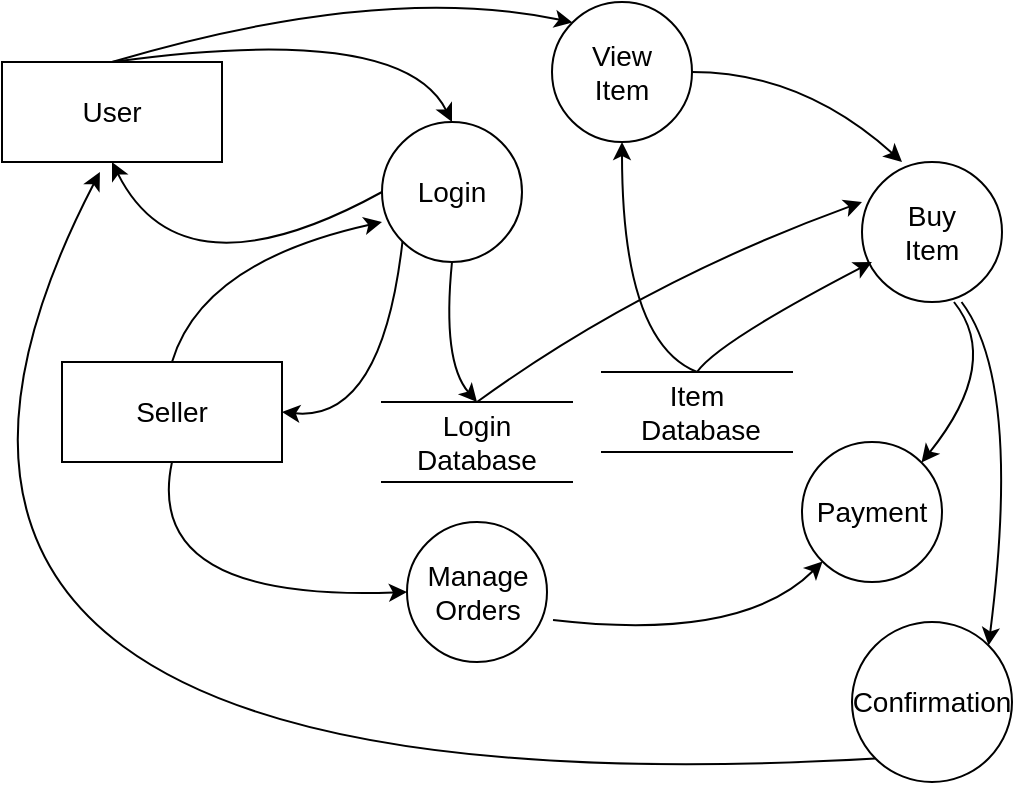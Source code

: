 <mxfile version="20.5.3" type="github">
  <diagram id="C5RBs43oDa-KdzZeNtuy" name="Page-1">
    <mxGraphModel dx="1038" dy="564" grid="1" gridSize="10" guides="1" tooltips="1" connect="1" arrows="1" fold="1" page="1" pageScale="1" pageWidth="827" pageHeight="1169" math="0" shadow="0">
      <root>
        <mxCell id="WIyWlLk6GJQsqaUBKTNV-0" />
        <mxCell id="WIyWlLk6GJQsqaUBKTNV-1" parent="WIyWlLk6GJQsqaUBKTNV-0" />
        <mxCell id="XqiACqFs13YfBnQOKo07-0" value="&lt;font style=&quot;font-size: 14px;&quot;&gt;User&lt;/font&gt;" style="rounded=0;whiteSpace=wrap;html=1;" parent="WIyWlLk6GJQsqaUBKTNV-1" vertex="1">
          <mxGeometry x="140" y="120" width="110" height="50" as="geometry" />
        </mxCell>
        <mxCell id="XqiACqFs13YfBnQOKo07-1" value="Login" style="ellipse;whiteSpace=wrap;html=1;aspect=fixed;fontSize=14;" parent="WIyWlLk6GJQsqaUBKTNV-1" vertex="1">
          <mxGeometry x="330" y="150" width="70" height="70" as="geometry" />
        </mxCell>
        <mxCell id="XqiACqFs13YfBnQOKo07-2" value="&lt;div&gt;View&lt;/div&gt;&lt;div&gt;Item&lt;br&gt;&lt;/div&gt;" style="ellipse;whiteSpace=wrap;html=1;aspect=fixed;fontSize=14;" parent="WIyWlLk6GJQsqaUBKTNV-1" vertex="1">
          <mxGeometry x="415" y="90" width="70" height="70" as="geometry" />
        </mxCell>
        <mxCell id="XqiACqFs13YfBnQOKo07-3" value="" style="curved=1;endArrow=classic;html=1;rounded=0;fontSize=14;exitX=0.5;exitY=0;exitDx=0;exitDy=0;entryX=0.5;entryY=0;entryDx=0;entryDy=0;" parent="WIyWlLk6GJQsqaUBKTNV-1" source="XqiACqFs13YfBnQOKo07-0" target="XqiACqFs13YfBnQOKo07-1" edge="1">
          <mxGeometry width="50" height="50" relative="1" as="geometry">
            <mxPoint x="490" y="320" as="sourcePoint" />
            <mxPoint x="540" y="270" as="targetPoint" />
            <Array as="points">
              <mxPoint x="340" y="100" />
            </Array>
          </mxGeometry>
        </mxCell>
        <mxCell id="XqiACqFs13YfBnQOKo07-4" value="" style="curved=1;endArrow=classic;html=1;rounded=0;fontSize=14;exitX=0.5;exitY=0;exitDx=0;exitDy=0;entryX=0;entryY=0;entryDx=0;entryDy=0;" parent="WIyWlLk6GJQsqaUBKTNV-1" source="XqiACqFs13YfBnQOKo07-0" target="XqiACqFs13YfBnQOKo07-2" edge="1">
          <mxGeometry width="50" height="50" relative="1" as="geometry">
            <mxPoint x="215" y="140" as="sourcePoint" />
            <mxPoint x="375" y="190" as="targetPoint" />
            <Array as="points">
              <mxPoint x="330" y="80" />
            </Array>
          </mxGeometry>
        </mxCell>
        <mxCell id="XqiACqFs13YfBnQOKo07-6" value="Login Database" style="shape=partialRectangle;whiteSpace=wrap;html=1;left=0;right=0;fillColor=none;fontSize=14;" parent="WIyWlLk6GJQsqaUBKTNV-1" vertex="1">
          <mxGeometry x="330" y="290" width="95" height="40" as="geometry" />
        </mxCell>
        <mxCell id="XqiACqFs13YfBnQOKo07-7" value="" style="curved=1;endArrow=classic;html=1;rounded=0;fontSize=14;exitX=0.5;exitY=1;exitDx=0;exitDy=0;entryX=0.5;entryY=0;entryDx=0;entryDy=0;" parent="WIyWlLk6GJQsqaUBKTNV-1" source="XqiACqFs13YfBnQOKo07-1" target="XqiACqFs13YfBnQOKo07-6" edge="1">
          <mxGeometry width="50" height="50" relative="1" as="geometry">
            <mxPoint x="190" y="250" as="sourcePoint" />
            <mxPoint x="350" y="300" as="targetPoint" />
            <Array as="points">
              <mxPoint x="360" y="270" />
            </Array>
          </mxGeometry>
        </mxCell>
        <mxCell id="XqiACqFs13YfBnQOKo07-9" value="" style="curved=1;endArrow=classic;html=1;rounded=0;fontSize=14;exitX=0;exitY=0.5;exitDx=0;exitDy=0;entryX=0.5;entryY=1;entryDx=0;entryDy=0;" parent="WIyWlLk6GJQsqaUBKTNV-1" source="XqiACqFs13YfBnQOKo07-1" target="XqiACqFs13YfBnQOKo07-0" edge="1">
          <mxGeometry width="50" height="50" relative="1" as="geometry">
            <mxPoint x="140" y="250" as="sourcePoint" />
            <mxPoint x="300" y="300" as="targetPoint" />
            <Array as="points">
              <mxPoint x="230" y="240" />
            </Array>
          </mxGeometry>
        </mxCell>
        <mxCell id="N_Yc9P-u4iu1EQPdL20P-0" value="&lt;font style=&quot;font-size: 14px;&quot;&gt;Seller&lt;/font&gt;" style="rounded=0;whiteSpace=wrap;html=1;" vertex="1" parent="WIyWlLk6GJQsqaUBKTNV-1">
          <mxGeometry x="170" y="270" width="110" height="50" as="geometry" />
        </mxCell>
        <mxCell id="N_Yc9P-u4iu1EQPdL20P-1" value="&lt;div&gt;Buy&lt;br&gt;&lt;/div&gt;&lt;div&gt;Item&lt;br&gt;&lt;/div&gt;" style="ellipse;whiteSpace=wrap;html=1;aspect=fixed;fontSize=14;" vertex="1" parent="WIyWlLk6GJQsqaUBKTNV-1">
          <mxGeometry x="570" y="170" width="70" height="70" as="geometry" />
        </mxCell>
        <mxCell id="N_Yc9P-u4iu1EQPdL20P-2" value="" style="curved=1;endArrow=classic;html=1;rounded=0;fontSize=14;exitX=1;exitY=0.5;exitDx=0;exitDy=0;entryX=0.286;entryY=0;entryDx=0;entryDy=0;entryPerimeter=0;" edge="1" parent="WIyWlLk6GJQsqaUBKTNV-1" source="XqiACqFs13YfBnQOKo07-2" target="N_Yc9P-u4iu1EQPdL20P-1">
          <mxGeometry width="50" height="50" relative="1" as="geometry">
            <mxPoint x="560" y="120" as="sourcePoint" />
            <mxPoint x="720" y="170" as="targetPoint" />
            <Array as="points">
              <mxPoint x="540" y="125" />
            </Array>
          </mxGeometry>
        </mxCell>
        <mxCell id="N_Yc9P-u4iu1EQPdL20P-3" value="" style="curved=1;endArrow=classic;html=1;rounded=0;fontSize=14;exitX=0.5;exitY=0;exitDx=0;exitDy=0;entryX=0;entryY=0.286;entryDx=0;entryDy=0;entryPerimeter=0;" edge="1" parent="WIyWlLk6GJQsqaUBKTNV-1" source="XqiACqFs13YfBnQOKo07-6" target="N_Yc9P-u4iu1EQPdL20P-1">
          <mxGeometry width="50" height="50" relative="1" as="geometry">
            <mxPoint x="470" y="250" as="sourcePoint" />
            <mxPoint x="536.02" y="295" as="targetPoint" />
            <Array as="points">
              <mxPoint x="460" y="230" />
            </Array>
          </mxGeometry>
        </mxCell>
        <mxCell id="N_Yc9P-u4iu1EQPdL20P-4" value="" style="curved=1;endArrow=classic;html=1;rounded=0;fontSize=14;exitX=0;exitY=1;exitDx=0;exitDy=0;entryX=1;entryY=0.5;entryDx=0;entryDy=0;" edge="1" parent="WIyWlLk6GJQsqaUBKTNV-1" source="XqiACqFs13YfBnQOKo07-1" target="N_Yc9P-u4iu1EQPdL20P-0">
          <mxGeometry width="50" height="50" relative="1" as="geometry">
            <mxPoint x="300" y="330" as="sourcePoint" />
            <mxPoint x="366.02" y="375" as="targetPoint" />
            <Array as="points">
              <mxPoint x="330" y="300" />
            </Array>
          </mxGeometry>
        </mxCell>
        <mxCell id="N_Yc9P-u4iu1EQPdL20P-5" value="" style="curved=1;endArrow=classic;html=1;rounded=0;fontSize=14;exitX=0.5;exitY=0;exitDx=0;exitDy=0;entryX=0;entryY=0.714;entryDx=0;entryDy=0;entryPerimeter=0;" edge="1" parent="WIyWlLk6GJQsqaUBKTNV-1" source="N_Yc9P-u4iu1EQPdL20P-0" target="XqiACqFs13YfBnQOKo07-1">
          <mxGeometry width="50" height="50" relative="1" as="geometry">
            <mxPoint x="460" y="330" as="sourcePoint" />
            <mxPoint x="526.02" y="375" as="targetPoint" />
            <Array as="points">
              <mxPoint x="240" y="220" />
            </Array>
          </mxGeometry>
        </mxCell>
        <mxCell id="N_Yc9P-u4iu1EQPdL20P-6" value="&lt;div&gt;Item&lt;/div&gt;&lt;div&gt;&amp;nbsp;Database&lt;/div&gt;" style="shape=partialRectangle;whiteSpace=wrap;html=1;left=0;right=0;fillColor=none;fontSize=14;" vertex="1" parent="WIyWlLk6GJQsqaUBKTNV-1">
          <mxGeometry x="440" y="275" width="95" height="40" as="geometry" />
        </mxCell>
        <mxCell id="N_Yc9P-u4iu1EQPdL20P-7" value="" style="curved=1;endArrow=classic;html=1;rounded=0;fontSize=14;exitX=0.5;exitY=0;exitDx=0;exitDy=0;entryX=0.5;entryY=1;entryDx=0;entryDy=0;" edge="1" parent="WIyWlLk6GJQsqaUBKTNV-1" source="N_Yc9P-u4iu1EQPdL20P-6" target="XqiACqFs13YfBnQOKo07-2">
          <mxGeometry width="50" height="50" relative="1" as="geometry">
            <mxPoint x="430" y="290.02" as="sourcePoint" />
            <mxPoint x="535" y="220.0" as="targetPoint" />
            <Array as="points">
              <mxPoint x="450" y="260" />
            </Array>
          </mxGeometry>
        </mxCell>
        <mxCell id="N_Yc9P-u4iu1EQPdL20P-8" value="" style="curved=1;endArrow=classic;html=1;rounded=0;fontSize=14;exitX=0.5;exitY=0;exitDx=0;exitDy=0;entryX=0.071;entryY=0.714;entryDx=0;entryDy=0;entryPerimeter=0;" edge="1" parent="WIyWlLk6GJQsqaUBKTNV-1" source="N_Yc9P-u4iu1EQPdL20P-6" target="N_Yc9P-u4iu1EQPdL20P-1">
          <mxGeometry width="50" height="50" relative="1" as="geometry">
            <mxPoint x="467.5" y="420" as="sourcePoint" />
            <mxPoint x="415" y="310" as="targetPoint" />
            <Array as="points">
              <mxPoint x="498" y="260" />
            </Array>
          </mxGeometry>
        </mxCell>
        <mxCell id="N_Yc9P-u4iu1EQPdL20P-9" value="Payment" style="ellipse;whiteSpace=wrap;html=1;aspect=fixed;fontSize=14;" vertex="1" parent="WIyWlLk6GJQsqaUBKTNV-1">
          <mxGeometry x="540" y="310" width="70" height="70" as="geometry" />
        </mxCell>
        <mxCell id="N_Yc9P-u4iu1EQPdL20P-10" value="" style="curved=1;endArrow=classic;html=1;rounded=0;fontSize=14;exitX=0.657;exitY=1;exitDx=0;exitDy=0;entryX=1;entryY=0;entryDx=0;entryDy=0;exitPerimeter=0;" edge="1" parent="WIyWlLk6GJQsqaUBKTNV-1" source="N_Yc9P-u4iu1EQPdL20P-1" target="N_Yc9P-u4iu1EQPdL20P-9">
          <mxGeometry width="50" height="50" relative="1" as="geometry">
            <mxPoint x="600" y="285" as="sourcePoint" />
            <mxPoint x="685.02" y="320" as="targetPoint" />
            <Array as="points">
              <mxPoint x="640" y="270" />
            </Array>
          </mxGeometry>
        </mxCell>
        <mxCell id="N_Yc9P-u4iu1EQPdL20P-11" value="&lt;div&gt;Manage&lt;/div&gt;&lt;div&gt;Orders&lt;br&gt;&lt;/div&gt;" style="ellipse;whiteSpace=wrap;html=1;aspect=fixed;fontSize=14;" vertex="1" parent="WIyWlLk6GJQsqaUBKTNV-1">
          <mxGeometry x="342.5" y="350" width="70" height="70" as="geometry" />
        </mxCell>
        <mxCell id="N_Yc9P-u4iu1EQPdL20P-12" value="" style="curved=1;endArrow=classic;html=1;rounded=0;fontSize=14;exitX=0.5;exitY=1;exitDx=0;exitDy=0;entryX=0;entryY=0.5;entryDx=0;entryDy=0;" edge="1" parent="WIyWlLk6GJQsqaUBKTNV-1" source="N_Yc9P-u4iu1EQPdL20P-0" target="N_Yc9P-u4iu1EQPdL20P-11">
          <mxGeometry width="50" height="50" relative="1" as="geometry">
            <mxPoint x="215" y="340" as="sourcePoint" />
            <mxPoint x="227.5" y="410" as="targetPoint" />
            <Array as="points">
              <mxPoint x="210" y="390" />
            </Array>
          </mxGeometry>
        </mxCell>
        <mxCell id="N_Yc9P-u4iu1EQPdL20P-13" value="" style="curved=1;endArrow=classic;html=1;rounded=0;fontSize=14;exitX=1.043;exitY=0.7;exitDx=0;exitDy=0;entryX=0;entryY=1;entryDx=0;entryDy=0;exitPerimeter=0;" edge="1" parent="WIyWlLk6GJQsqaUBKTNV-1" source="N_Yc9P-u4iu1EQPdL20P-11" target="N_Yc9P-u4iu1EQPdL20P-9">
          <mxGeometry width="50" height="50" relative="1" as="geometry">
            <mxPoint x="440" y="380" as="sourcePoint" />
            <mxPoint x="565" y="475" as="targetPoint" />
            <Array as="points">
              <mxPoint x="510" y="410" />
            </Array>
          </mxGeometry>
        </mxCell>
        <mxCell id="N_Yc9P-u4iu1EQPdL20P-14" value="Confirmation" style="ellipse;whiteSpace=wrap;html=1;aspect=fixed;fontSize=14;" vertex="1" parent="WIyWlLk6GJQsqaUBKTNV-1">
          <mxGeometry x="565" y="400" width="80" height="80" as="geometry" />
        </mxCell>
        <mxCell id="N_Yc9P-u4iu1EQPdL20P-15" value="" style="curved=1;endArrow=classic;html=1;rounded=0;fontSize=14;exitX=0.711;exitY=1;exitDx=0;exitDy=0;entryX=1;entryY=0;entryDx=0;entryDy=0;exitPerimeter=0;" edge="1" parent="WIyWlLk6GJQsqaUBKTNV-1" source="N_Yc9P-u4iu1EQPdL20P-1" target="N_Yc9P-u4iu1EQPdL20P-14">
          <mxGeometry width="50" height="50" relative="1" as="geometry">
            <mxPoint x="625.99" y="250" as="sourcePoint" />
            <mxPoint x="619.749" y="340.251" as="targetPoint" />
            <Array as="points">
              <mxPoint x="650" y="280" />
            </Array>
          </mxGeometry>
        </mxCell>
        <mxCell id="N_Yc9P-u4iu1EQPdL20P-16" value="" style="curved=1;endArrow=classic;html=1;rounded=0;fontSize=14;entryX=0.445;entryY=1.1;entryDx=0;entryDy=0;exitX=0;exitY=1;exitDx=0;exitDy=0;entryPerimeter=0;" edge="1" parent="WIyWlLk6GJQsqaUBKTNV-1" source="N_Yc9P-u4iu1EQPdL20P-14" target="XqiACqFs13YfBnQOKo07-0">
          <mxGeometry width="50" height="50" relative="1" as="geometry">
            <mxPoint x="540" y="410" as="sourcePoint" />
            <mxPoint x="383.514" y="584.716" as="targetPoint" />
            <Array as="points">
              <mxPoint x="20" y="500" />
            </Array>
          </mxGeometry>
        </mxCell>
      </root>
    </mxGraphModel>
  </diagram>
</mxfile>
